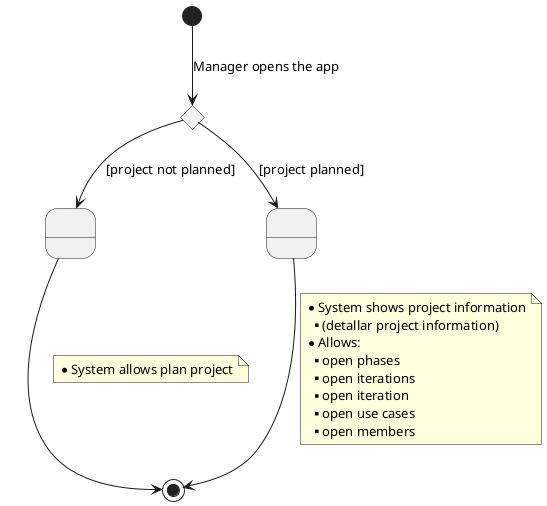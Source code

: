 @startuml

state 1 <<choice>>
state 2 as " "
state 3 as " "

[*] --> 1 : Manager opens the app
1 --> 2 : [project not planned]
1 --> 3  : [project planned]
2 --> [*]
    note on link
    * System allows plan project
    end note
3 --> [*]
    note on link
        * System shows project information
        **(detallar project information)
        * Allows:
        ** open phases
        ** open iterations
        ** open iteration
        ** open use cases
        ** open members
    end note
@enduml
